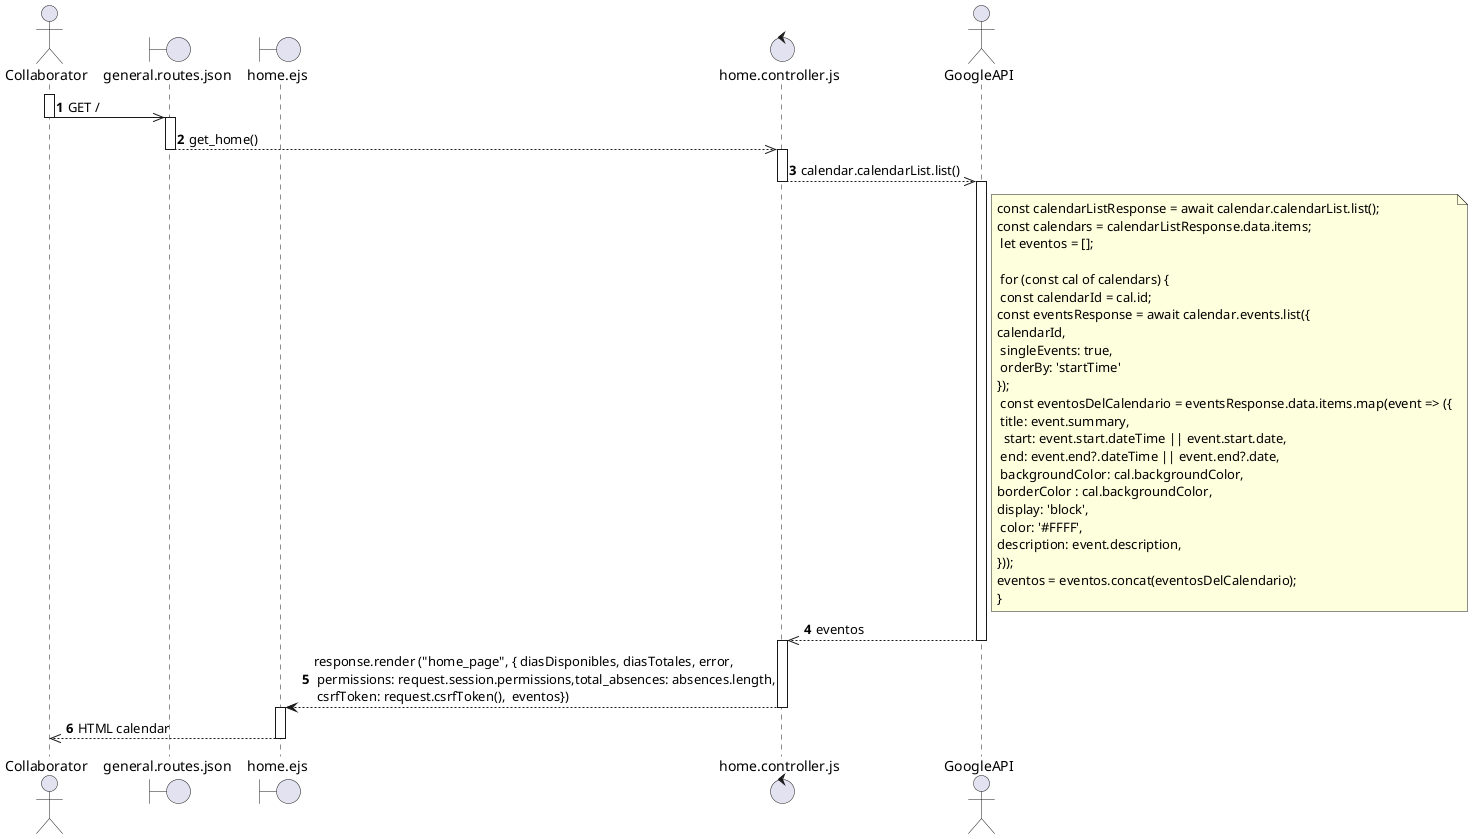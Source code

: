 @startuml REQ_7
autonumber
actor Collaborator as C 
boundary general.routes.json as Route
boundary home.ejs as home
control home.controller.js as HController
actor GoogleAPI as GoogleApi


activate C
C ->> Route : GET /
deactivate C 

activate Route
Route -->> HController : get_home()
deactivate Route

activate HController
HController -->> GoogleApi : calendar.calendarList.list()
deactivate HController

note right of GoogleApi :  const calendarListResponse = await calendar.calendarList.list(); \nconst calendars = calendarListResponse.data.items;\n let eventos = [];\n\n for (const cal of calendars) {\n const calendarId = cal.id;\nconst eventsResponse = await calendar.events.list({\ncalendarId,\n singleEvents: true,\n orderBy: 'startTime'\n});\n const eventosDelCalendario = eventsResponse.data.items.map(event => ({\n title: event.summary,\n  start: event.start.dateTime || event.start.date,\n end: event.end?.dateTime || event.end?.date,\n backgroundColor: cal.backgroundColor,\nborderColor : cal.backgroundColor,\ndisplay: 'block',\n color: '#FFFF',\ndescription: event.description,\n}));\neventos = eventos.concat(eventosDelCalendario);\n}

activate GoogleApi
GoogleApi -->> HController : eventos
deactivate GoogleApi

activate HController
HController --> home : response.render ("home_page", { diasDisponibles, diasTotales, error,\n permissions: request.session.permissions,total_absences: absences.length,\n csrfToken: request.csrfToken(),  eventos})
deactivate HController

activate home
home -->> C : HTML calendar
deactivate home

@enduml
